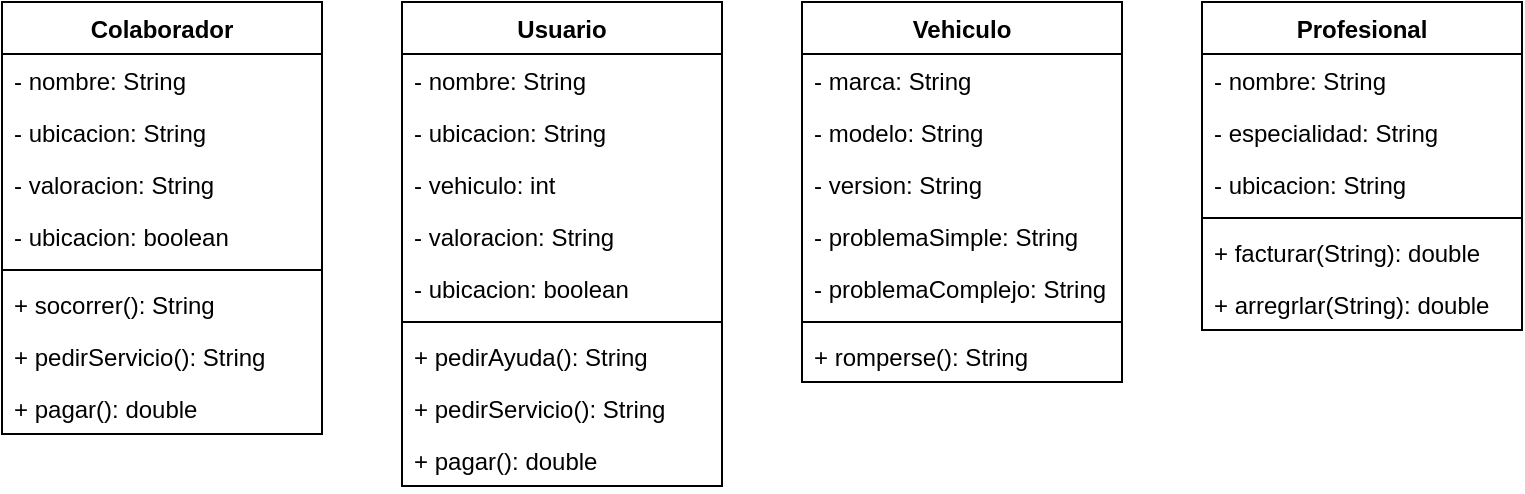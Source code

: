 <mxfile version="15.5.8" type="github">
  <diagram name="Page-1" id="c4acf3e9-155e-7222-9cf6-157b1a14988f">
    <mxGraphModel dx="840" dy="885" grid="1" gridSize="10" guides="1" tooltips="1" connect="1" arrows="1" fold="1" page="1" pageScale="1" pageWidth="850" pageHeight="1100" background="none" math="0" shadow="0">
      <root>
        <mxCell id="0" />
        <mxCell id="1" parent="0" />
        <mxCell id="cPombUmqLckK3xP6-KRS-9" value="Usuario" style="swimlane;fontStyle=1;align=center;verticalAlign=top;childLayout=stackLayout;horizontal=1;startSize=26;horizontalStack=0;resizeParent=1;resizeParentMax=0;resizeLast=0;collapsible=1;marginBottom=0;" vertex="1" parent="1">
          <mxGeometry x="240" y="400" width="160" height="242" as="geometry" />
        </mxCell>
        <mxCell id="cPombUmqLckK3xP6-KRS-10" value="- nombre: String" style="text;strokeColor=none;fillColor=none;align=left;verticalAlign=top;spacingLeft=4;spacingRight=4;overflow=hidden;rotatable=0;points=[[0,0.5],[1,0.5]];portConstraint=eastwest;" vertex="1" parent="cPombUmqLckK3xP6-KRS-9">
          <mxGeometry y="26" width="160" height="26" as="geometry" />
        </mxCell>
        <mxCell id="cPombUmqLckK3xP6-KRS-13" value="- ubicacion: String" style="text;strokeColor=none;fillColor=none;align=left;verticalAlign=top;spacingLeft=4;spacingRight=4;overflow=hidden;rotatable=0;points=[[0,0.5],[1,0.5]];portConstraint=eastwest;" vertex="1" parent="cPombUmqLckK3xP6-KRS-9">
          <mxGeometry y="52" width="160" height="26" as="geometry" />
        </mxCell>
        <mxCell id="cPombUmqLckK3xP6-KRS-14" value="- vehiculo: int" style="text;strokeColor=none;fillColor=none;align=left;verticalAlign=top;spacingLeft=4;spacingRight=4;overflow=hidden;rotatable=0;points=[[0,0.5],[1,0.5]];portConstraint=eastwest;" vertex="1" parent="cPombUmqLckK3xP6-KRS-9">
          <mxGeometry y="78" width="160" height="26" as="geometry" />
        </mxCell>
        <mxCell id="cPombUmqLckK3xP6-KRS-15" value="- valoracion: String" style="text;strokeColor=none;fillColor=none;align=left;verticalAlign=top;spacingLeft=4;spacingRight=4;overflow=hidden;rotatable=0;points=[[0,0.5],[1,0.5]];portConstraint=eastwest;" vertex="1" parent="cPombUmqLckK3xP6-KRS-9">
          <mxGeometry y="104" width="160" height="26" as="geometry" />
        </mxCell>
        <mxCell id="cPombUmqLckK3xP6-KRS-16" value="- ubicacion: boolean" style="text;strokeColor=none;fillColor=none;align=left;verticalAlign=top;spacingLeft=4;spacingRight=4;overflow=hidden;rotatable=0;points=[[0,0.5],[1,0.5]];portConstraint=eastwest;" vertex="1" parent="cPombUmqLckK3xP6-KRS-9">
          <mxGeometry y="130" width="160" height="26" as="geometry" />
        </mxCell>
        <mxCell id="cPombUmqLckK3xP6-KRS-11" value="" style="line;strokeWidth=1;fillColor=none;align=left;verticalAlign=middle;spacingTop=-1;spacingLeft=3;spacingRight=3;rotatable=0;labelPosition=right;points=[];portConstraint=eastwest;" vertex="1" parent="cPombUmqLckK3xP6-KRS-9">
          <mxGeometry y="156" width="160" height="8" as="geometry" />
        </mxCell>
        <mxCell id="cPombUmqLckK3xP6-KRS-12" value="+ pedirAyuda(): String" style="text;strokeColor=none;fillColor=none;align=left;verticalAlign=top;spacingLeft=4;spacingRight=4;overflow=hidden;rotatable=0;points=[[0,0.5],[1,0.5]];portConstraint=eastwest;" vertex="1" parent="cPombUmqLckK3xP6-KRS-9">
          <mxGeometry y="164" width="160" height="26" as="geometry" />
        </mxCell>
        <mxCell id="cPombUmqLckK3xP6-KRS-20" value="+ pedirServicio(): String" style="text;strokeColor=none;fillColor=none;align=left;verticalAlign=top;spacingLeft=4;spacingRight=4;overflow=hidden;rotatable=0;points=[[0,0.5],[1,0.5]];portConstraint=eastwest;" vertex="1" parent="cPombUmqLckK3xP6-KRS-9">
          <mxGeometry y="190" width="160" height="26" as="geometry" />
        </mxCell>
        <mxCell id="cPombUmqLckK3xP6-KRS-19" value="+ pagar(): double&#xa;" style="text;strokeColor=none;fillColor=none;align=left;verticalAlign=top;spacingLeft=4;spacingRight=4;overflow=hidden;rotatable=0;points=[[0,0.5],[1,0.5]];portConstraint=eastwest;" vertex="1" parent="cPombUmqLckK3xP6-KRS-9">
          <mxGeometry y="216" width="160" height="26" as="geometry" />
        </mxCell>
        <mxCell id="cPombUmqLckK3xP6-KRS-25" value="Vehiculo" style="swimlane;fontStyle=1;align=center;verticalAlign=top;childLayout=stackLayout;horizontal=1;startSize=26;horizontalStack=0;resizeParent=1;resizeParentMax=0;resizeLast=0;collapsible=1;marginBottom=0;" vertex="1" parent="1">
          <mxGeometry x="440" y="400" width="160" height="190" as="geometry" />
        </mxCell>
        <mxCell id="cPombUmqLckK3xP6-KRS-26" value="- marca: String" style="text;strokeColor=none;fillColor=none;align=left;verticalAlign=top;spacingLeft=4;spacingRight=4;overflow=hidden;rotatable=0;points=[[0,0.5],[1,0.5]];portConstraint=eastwest;" vertex="1" parent="cPombUmqLckK3xP6-KRS-25">
          <mxGeometry y="26" width="160" height="26" as="geometry" />
        </mxCell>
        <mxCell id="cPombUmqLckK3xP6-KRS-29" value="- modelo: String" style="text;strokeColor=none;fillColor=none;align=left;verticalAlign=top;spacingLeft=4;spacingRight=4;overflow=hidden;rotatable=0;points=[[0,0.5],[1,0.5]];portConstraint=eastwest;" vertex="1" parent="cPombUmqLckK3xP6-KRS-25">
          <mxGeometry y="52" width="160" height="26" as="geometry" />
        </mxCell>
        <mxCell id="cPombUmqLckK3xP6-KRS-30" value="- version: String" style="text;strokeColor=none;fillColor=none;align=left;verticalAlign=top;spacingLeft=4;spacingRight=4;overflow=hidden;rotatable=0;points=[[0,0.5],[1,0.5]];portConstraint=eastwest;" vertex="1" parent="cPombUmqLckK3xP6-KRS-25">
          <mxGeometry y="78" width="160" height="26" as="geometry" />
        </mxCell>
        <mxCell id="cPombUmqLckK3xP6-KRS-31" value="- problemaSimple: String" style="text;strokeColor=none;fillColor=none;align=left;verticalAlign=top;spacingLeft=4;spacingRight=4;overflow=hidden;rotatable=0;points=[[0,0.5],[1,0.5]];portConstraint=eastwest;" vertex="1" parent="cPombUmqLckK3xP6-KRS-25">
          <mxGeometry y="104" width="160" height="26" as="geometry" />
        </mxCell>
        <mxCell id="cPombUmqLckK3xP6-KRS-32" value="- problemaComplejo: String" style="text;strokeColor=none;fillColor=none;align=left;verticalAlign=top;spacingLeft=4;spacingRight=4;overflow=hidden;rotatable=0;points=[[0,0.5],[1,0.5]];portConstraint=eastwest;" vertex="1" parent="cPombUmqLckK3xP6-KRS-25">
          <mxGeometry y="130" width="160" height="26" as="geometry" />
        </mxCell>
        <mxCell id="cPombUmqLckK3xP6-KRS-27" value="" style="line;strokeWidth=1;fillColor=none;align=left;verticalAlign=middle;spacingTop=-1;spacingLeft=3;spacingRight=3;rotatable=0;labelPosition=right;points=[];portConstraint=eastwest;" vertex="1" parent="cPombUmqLckK3xP6-KRS-25">
          <mxGeometry y="156" width="160" height="8" as="geometry" />
        </mxCell>
        <mxCell id="cPombUmqLckK3xP6-KRS-28" value="+ romperse(): String" style="text;strokeColor=none;fillColor=none;align=left;verticalAlign=top;spacingLeft=4;spacingRight=4;overflow=hidden;rotatable=0;points=[[0,0.5],[1,0.5]];portConstraint=eastwest;" vertex="1" parent="cPombUmqLckK3xP6-KRS-25">
          <mxGeometry y="164" width="160" height="26" as="geometry" />
        </mxCell>
        <mxCell id="cPombUmqLckK3xP6-KRS-33" value="Profesional" style="swimlane;fontStyle=1;align=center;verticalAlign=top;childLayout=stackLayout;horizontal=1;startSize=26;horizontalStack=0;resizeParent=1;resizeParentMax=0;resizeLast=0;collapsible=1;marginBottom=0;" vertex="1" parent="1">
          <mxGeometry x="640" y="400" width="160" height="164" as="geometry" />
        </mxCell>
        <mxCell id="cPombUmqLckK3xP6-KRS-34" value="- nombre: String" style="text;strokeColor=none;fillColor=none;align=left;verticalAlign=top;spacingLeft=4;spacingRight=4;overflow=hidden;rotatable=0;points=[[0,0.5],[1,0.5]];portConstraint=eastwest;" vertex="1" parent="cPombUmqLckK3xP6-KRS-33">
          <mxGeometry y="26" width="160" height="26" as="geometry" />
        </mxCell>
        <mxCell id="cPombUmqLckK3xP6-KRS-37" value="- especialidad: String" style="text;strokeColor=none;fillColor=none;align=left;verticalAlign=top;spacingLeft=4;spacingRight=4;overflow=hidden;rotatable=0;points=[[0,0.5],[1,0.5]];portConstraint=eastwest;" vertex="1" parent="cPombUmqLckK3xP6-KRS-33">
          <mxGeometry y="52" width="160" height="26" as="geometry" />
        </mxCell>
        <mxCell id="cPombUmqLckK3xP6-KRS-38" value="- ubicacion: String" style="text;strokeColor=none;fillColor=none;align=left;verticalAlign=top;spacingLeft=4;spacingRight=4;overflow=hidden;rotatable=0;points=[[0,0.5],[1,0.5]];portConstraint=eastwest;" vertex="1" parent="cPombUmqLckK3xP6-KRS-33">
          <mxGeometry y="78" width="160" height="26" as="geometry" />
        </mxCell>
        <mxCell id="cPombUmqLckK3xP6-KRS-35" value="" style="line;strokeWidth=1;fillColor=none;align=left;verticalAlign=middle;spacingTop=-1;spacingLeft=3;spacingRight=3;rotatable=0;labelPosition=right;points=[];portConstraint=eastwest;" vertex="1" parent="cPombUmqLckK3xP6-KRS-33">
          <mxGeometry y="104" width="160" height="8" as="geometry" />
        </mxCell>
        <mxCell id="cPombUmqLckK3xP6-KRS-36" value="+ facturar(String): double" style="text;strokeColor=none;fillColor=none;align=left;verticalAlign=top;spacingLeft=4;spacingRight=4;overflow=hidden;rotatable=0;points=[[0,0.5],[1,0.5]];portConstraint=eastwest;" vertex="1" parent="cPombUmqLckK3xP6-KRS-33">
          <mxGeometry y="112" width="160" height="26" as="geometry" />
        </mxCell>
        <mxCell id="cPombUmqLckK3xP6-KRS-54" value="+ arregrlar(String): double" style="text;strokeColor=none;fillColor=none;align=left;verticalAlign=top;spacingLeft=4;spacingRight=4;overflow=hidden;rotatable=0;points=[[0,0.5],[1,0.5]];portConstraint=eastwest;" vertex="1" parent="cPombUmqLckK3xP6-KRS-33">
          <mxGeometry y="138" width="160" height="26" as="geometry" />
        </mxCell>
        <mxCell id="cPombUmqLckK3xP6-KRS-42" value="Colaborador" style="swimlane;fontStyle=1;align=center;verticalAlign=top;childLayout=stackLayout;horizontal=1;startSize=26;horizontalStack=0;resizeParent=1;resizeParentMax=0;resizeLast=0;collapsible=1;marginBottom=0;" vertex="1" parent="1">
          <mxGeometry x="40" y="400" width="160" height="216" as="geometry" />
        </mxCell>
        <mxCell id="cPombUmqLckK3xP6-KRS-43" value="- nombre: String" style="text;strokeColor=none;fillColor=none;align=left;verticalAlign=top;spacingLeft=4;spacingRight=4;overflow=hidden;rotatable=0;points=[[0,0.5],[1,0.5]];portConstraint=eastwest;" vertex="1" parent="cPombUmqLckK3xP6-KRS-42">
          <mxGeometry y="26" width="160" height="26" as="geometry" />
        </mxCell>
        <mxCell id="cPombUmqLckK3xP6-KRS-44" value="- ubicacion: String" style="text;strokeColor=none;fillColor=none;align=left;verticalAlign=top;spacingLeft=4;spacingRight=4;overflow=hidden;rotatable=0;points=[[0,0.5],[1,0.5]];portConstraint=eastwest;" vertex="1" parent="cPombUmqLckK3xP6-KRS-42">
          <mxGeometry y="52" width="160" height="26" as="geometry" />
        </mxCell>
        <mxCell id="cPombUmqLckK3xP6-KRS-46" value="- valoracion: String" style="text;strokeColor=none;fillColor=none;align=left;verticalAlign=top;spacingLeft=4;spacingRight=4;overflow=hidden;rotatable=0;points=[[0,0.5],[1,0.5]];portConstraint=eastwest;" vertex="1" parent="cPombUmqLckK3xP6-KRS-42">
          <mxGeometry y="78" width="160" height="26" as="geometry" />
        </mxCell>
        <mxCell id="cPombUmqLckK3xP6-KRS-48" value="- ubicacion: boolean" style="text;strokeColor=none;fillColor=none;align=left;verticalAlign=top;spacingLeft=4;spacingRight=4;overflow=hidden;rotatable=0;points=[[0,0.5],[1,0.5]];portConstraint=eastwest;" vertex="1" parent="cPombUmqLckK3xP6-KRS-42">
          <mxGeometry y="104" width="160" height="26" as="geometry" />
        </mxCell>
        <mxCell id="cPombUmqLckK3xP6-KRS-49" value="" style="line;strokeWidth=1;fillColor=none;align=left;verticalAlign=middle;spacingTop=-1;spacingLeft=3;spacingRight=3;rotatable=0;labelPosition=right;points=[];portConstraint=eastwest;" vertex="1" parent="cPombUmqLckK3xP6-KRS-42">
          <mxGeometry y="130" width="160" height="8" as="geometry" />
        </mxCell>
        <mxCell id="cPombUmqLckK3xP6-KRS-50" value="+ socorrer(): String" style="text;strokeColor=none;fillColor=none;align=left;verticalAlign=top;spacingLeft=4;spacingRight=4;overflow=hidden;rotatable=0;points=[[0,0.5],[1,0.5]];portConstraint=eastwest;" vertex="1" parent="cPombUmqLckK3xP6-KRS-42">
          <mxGeometry y="138" width="160" height="26" as="geometry" />
        </mxCell>
        <mxCell id="cPombUmqLckK3xP6-KRS-51" value="+ pedirServicio(): String" style="text;strokeColor=none;fillColor=none;align=left;verticalAlign=top;spacingLeft=4;spacingRight=4;overflow=hidden;rotatable=0;points=[[0,0.5],[1,0.5]];portConstraint=eastwest;" vertex="1" parent="cPombUmqLckK3xP6-KRS-42">
          <mxGeometry y="164" width="160" height="26" as="geometry" />
        </mxCell>
        <mxCell id="cPombUmqLckK3xP6-KRS-52" value="+ pagar(): double&#xa;" style="text;strokeColor=none;fillColor=none;align=left;verticalAlign=top;spacingLeft=4;spacingRight=4;overflow=hidden;rotatable=0;points=[[0,0.5],[1,0.5]];portConstraint=eastwest;" vertex="1" parent="cPombUmqLckK3xP6-KRS-42">
          <mxGeometry y="190" width="160" height="26" as="geometry" />
        </mxCell>
      </root>
    </mxGraphModel>
  </diagram>
</mxfile>
